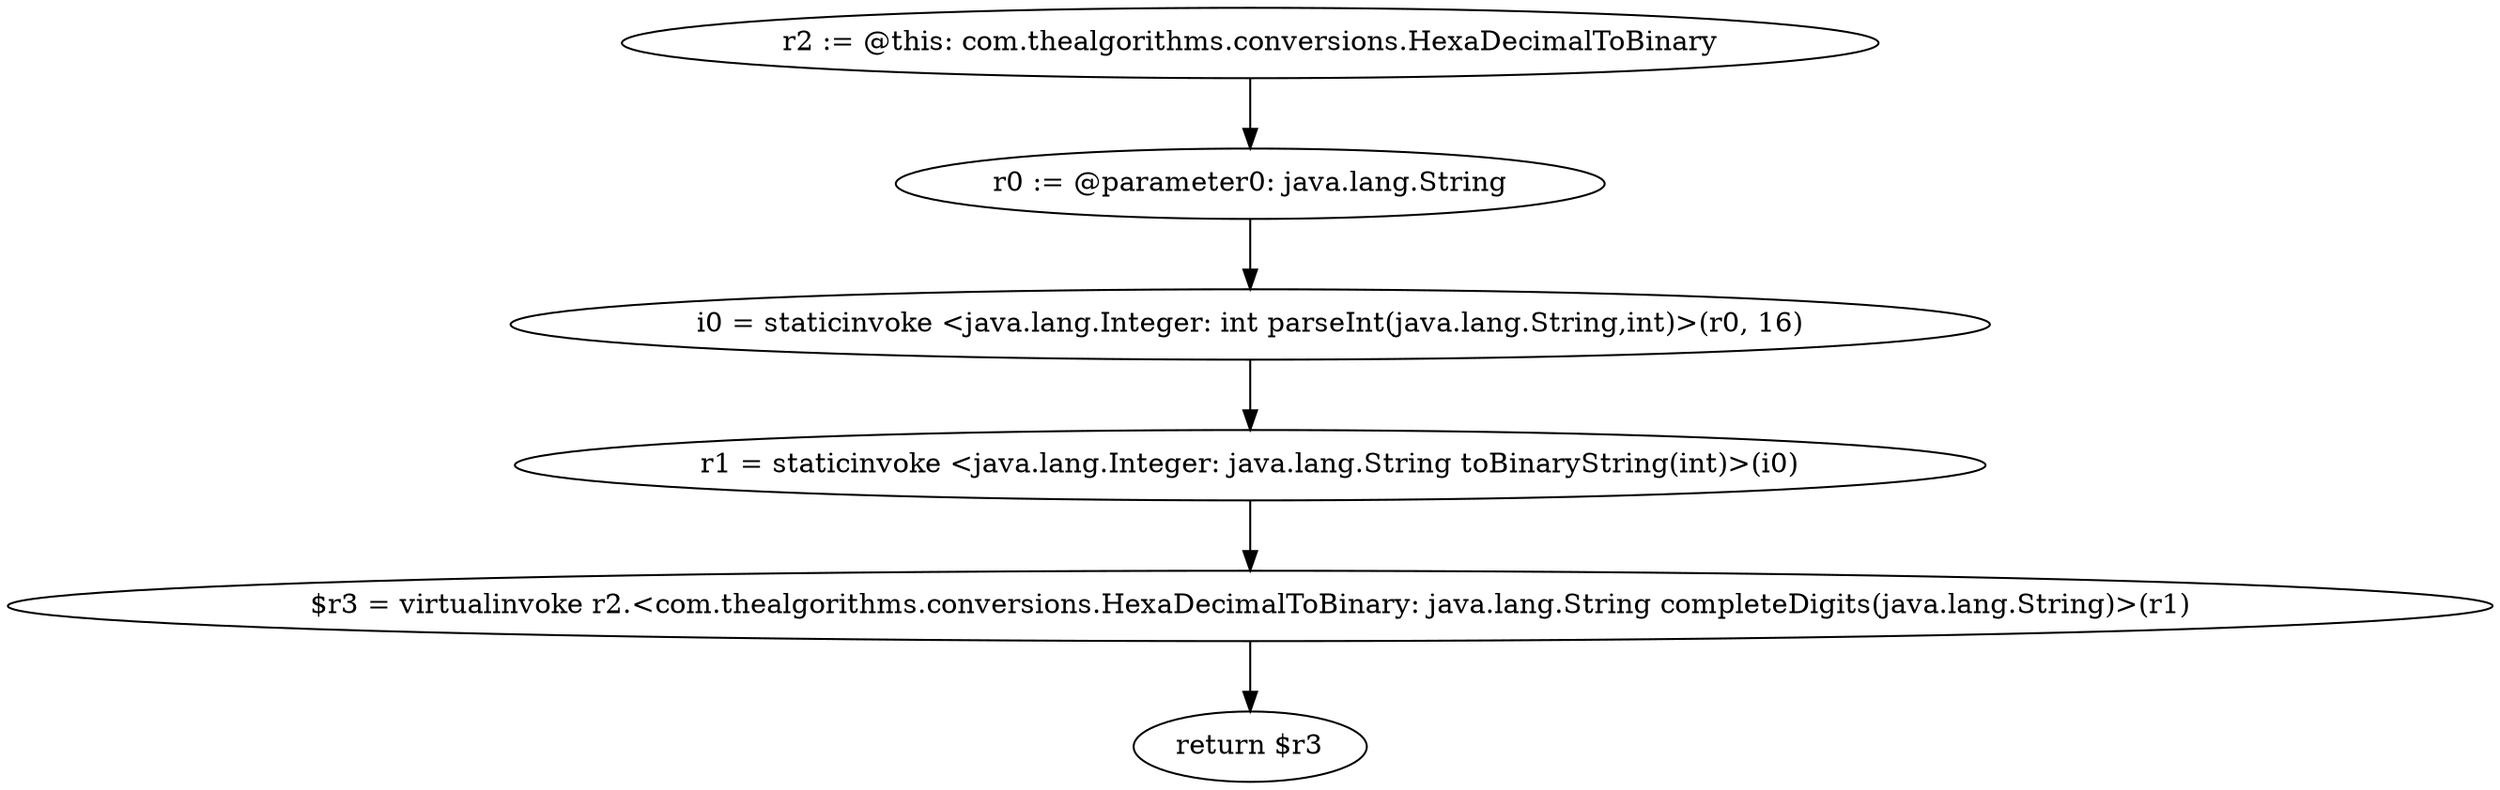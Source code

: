 digraph "unitGraph" {
    "r2 := @this: com.thealgorithms.conversions.HexaDecimalToBinary"
    "r0 := @parameter0: java.lang.String"
    "i0 = staticinvoke <java.lang.Integer: int parseInt(java.lang.String,int)>(r0, 16)"
    "r1 = staticinvoke <java.lang.Integer: java.lang.String toBinaryString(int)>(i0)"
    "$r3 = virtualinvoke r2.<com.thealgorithms.conversions.HexaDecimalToBinary: java.lang.String completeDigits(java.lang.String)>(r1)"
    "return $r3"
    "r2 := @this: com.thealgorithms.conversions.HexaDecimalToBinary"->"r0 := @parameter0: java.lang.String";
    "r0 := @parameter0: java.lang.String"->"i0 = staticinvoke <java.lang.Integer: int parseInt(java.lang.String,int)>(r0, 16)";
    "i0 = staticinvoke <java.lang.Integer: int parseInt(java.lang.String,int)>(r0, 16)"->"r1 = staticinvoke <java.lang.Integer: java.lang.String toBinaryString(int)>(i0)";
    "r1 = staticinvoke <java.lang.Integer: java.lang.String toBinaryString(int)>(i0)"->"$r3 = virtualinvoke r2.<com.thealgorithms.conversions.HexaDecimalToBinary: java.lang.String completeDigits(java.lang.String)>(r1)";
    "$r3 = virtualinvoke r2.<com.thealgorithms.conversions.HexaDecimalToBinary: java.lang.String completeDigits(java.lang.String)>(r1)"->"return $r3";
}
